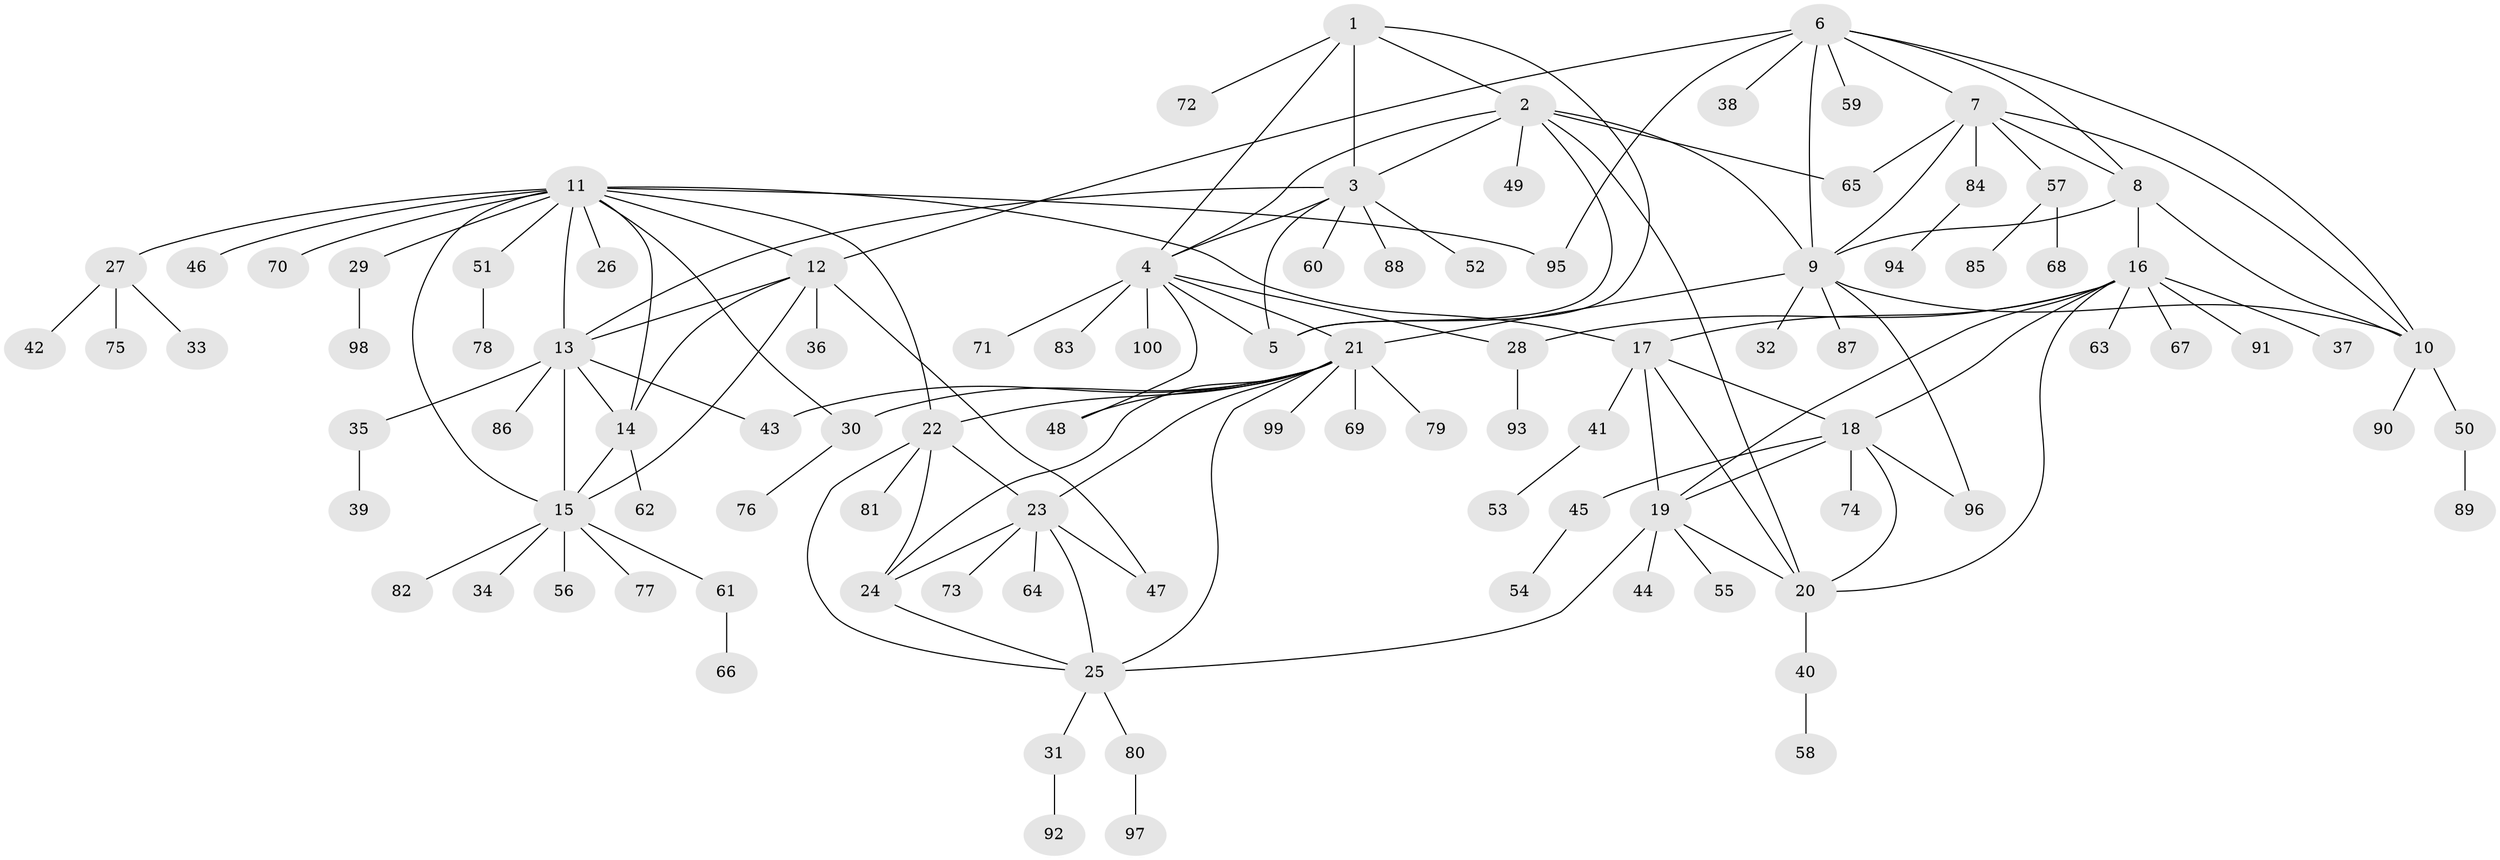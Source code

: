 // Generated by graph-tools (version 1.1) at 2025/37/03/09/25 02:37:26]
// undirected, 100 vertices, 143 edges
graph export_dot {
graph [start="1"]
  node [color=gray90,style=filled];
  1;
  2;
  3;
  4;
  5;
  6;
  7;
  8;
  9;
  10;
  11;
  12;
  13;
  14;
  15;
  16;
  17;
  18;
  19;
  20;
  21;
  22;
  23;
  24;
  25;
  26;
  27;
  28;
  29;
  30;
  31;
  32;
  33;
  34;
  35;
  36;
  37;
  38;
  39;
  40;
  41;
  42;
  43;
  44;
  45;
  46;
  47;
  48;
  49;
  50;
  51;
  52;
  53;
  54;
  55;
  56;
  57;
  58;
  59;
  60;
  61;
  62;
  63;
  64;
  65;
  66;
  67;
  68;
  69;
  70;
  71;
  72;
  73;
  74;
  75;
  76;
  77;
  78;
  79;
  80;
  81;
  82;
  83;
  84;
  85;
  86;
  87;
  88;
  89;
  90;
  91;
  92;
  93;
  94;
  95;
  96;
  97;
  98;
  99;
  100;
  1 -- 2;
  1 -- 3;
  1 -- 4;
  1 -- 5;
  1 -- 72;
  2 -- 3;
  2 -- 4;
  2 -- 5;
  2 -- 9;
  2 -- 20;
  2 -- 49;
  2 -- 65;
  3 -- 4;
  3 -- 5;
  3 -- 13;
  3 -- 52;
  3 -- 60;
  3 -- 88;
  4 -- 5;
  4 -- 21;
  4 -- 28;
  4 -- 48;
  4 -- 71;
  4 -- 83;
  4 -- 100;
  6 -- 7;
  6 -- 8;
  6 -- 9;
  6 -- 10;
  6 -- 12;
  6 -- 38;
  6 -- 59;
  6 -- 95;
  7 -- 8;
  7 -- 9;
  7 -- 10;
  7 -- 57;
  7 -- 65;
  7 -- 84;
  8 -- 9;
  8 -- 10;
  8 -- 16;
  9 -- 10;
  9 -- 21;
  9 -- 32;
  9 -- 87;
  9 -- 96;
  10 -- 50;
  10 -- 90;
  11 -- 12;
  11 -- 13;
  11 -- 14;
  11 -- 15;
  11 -- 17;
  11 -- 22;
  11 -- 26;
  11 -- 27;
  11 -- 29;
  11 -- 30;
  11 -- 46;
  11 -- 51;
  11 -- 70;
  11 -- 95;
  12 -- 13;
  12 -- 14;
  12 -- 15;
  12 -- 36;
  12 -- 47;
  13 -- 14;
  13 -- 15;
  13 -- 35;
  13 -- 43;
  13 -- 86;
  14 -- 15;
  14 -- 62;
  15 -- 34;
  15 -- 56;
  15 -- 61;
  15 -- 77;
  15 -- 82;
  16 -- 17;
  16 -- 18;
  16 -- 19;
  16 -- 20;
  16 -- 28;
  16 -- 37;
  16 -- 63;
  16 -- 67;
  16 -- 91;
  17 -- 18;
  17 -- 19;
  17 -- 20;
  17 -- 41;
  18 -- 19;
  18 -- 20;
  18 -- 45;
  18 -- 74;
  18 -- 96;
  19 -- 20;
  19 -- 25;
  19 -- 44;
  19 -- 55;
  20 -- 40;
  21 -- 22;
  21 -- 23;
  21 -- 24;
  21 -- 25;
  21 -- 30;
  21 -- 43;
  21 -- 48;
  21 -- 69;
  21 -- 79;
  21 -- 99;
  22 -- 23;
  22 -- 24;
  22 -- 25;
  22 -- 81;
  23 -- 24;
  23 -- 25;
  23 -- 47;
  23 -- 64;
  23 -- 73;
  24 -- 25;
  25 -- 31;
  25 -- 80;
  27 -- 33;
  27 -- 42;
  27 -- 75;
  28 -- 93;
  29 -- 98;
  30 -- 76;
  31 -- 92;
  35 -- 39;
  40 -- 58;
  41 -- 53;
  45 -- 54;
  50 -- 89;
  51 -- 78;
  57 -- 68;
  57 -- 85;
  61 -- 66;
  80 -- 97;
  84 -- 94;
}
